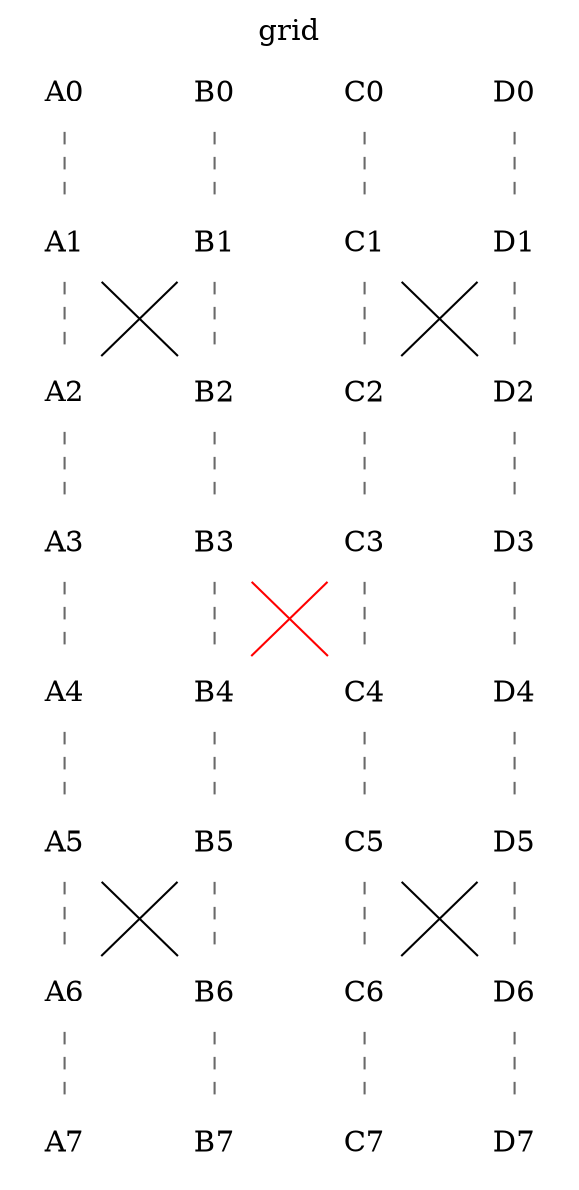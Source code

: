 graph grid
{
	layout=dot
	label="grid"
	labelloc = "t"
	node [shape=plaintext]
	// arbitrary path on rigid grid
	A1 -- B2
	A2 -- B1

	C1 -- D2
	C2 -- D1

	edge [color=red width=30]
	B3 -- C4[href=""]
	B4 -- C3[href=""]

	edge [color=""]
	A5 -- B6
	A6 -- B5

	C5 -- D6
	C6 -- D5

	edge [weight=1000 style=dashed color=dimgrey]

	A0 -- A1 -- A2 -- A3 -- A4 -- A5 -- A6 -- A7
	B0 -- B1 -- B2 -- B3 -- B4 -- B5 -- B6 -- B7
	C0 -- C1 -- C2 -- C3 -- C4 -- C5 -- C6 -- C7
	D0 -- D1 -- D2 -- D3 -- D4 -- D5 -- D6 -- D7

	edge [style=invis]

	rank=same {A0 -- B0 -- C0 -- D0}
	rank=same {A1 -- B1 -- C1 -- D1}
	rank=same {A2 -- B2 -- C2 -- D2}
	rank=same {A3 -- B3 -- C3 -- D3}
	rank=same {A4 -- B4 -- C4 -- D4}
	rank=same {A5 -- B5 -- C5 -- D5}
	rank=same {A6 -- B6 -- C6 -- D6}
	rank=same {A7 -- B7 -- C7 -- D7}
}
